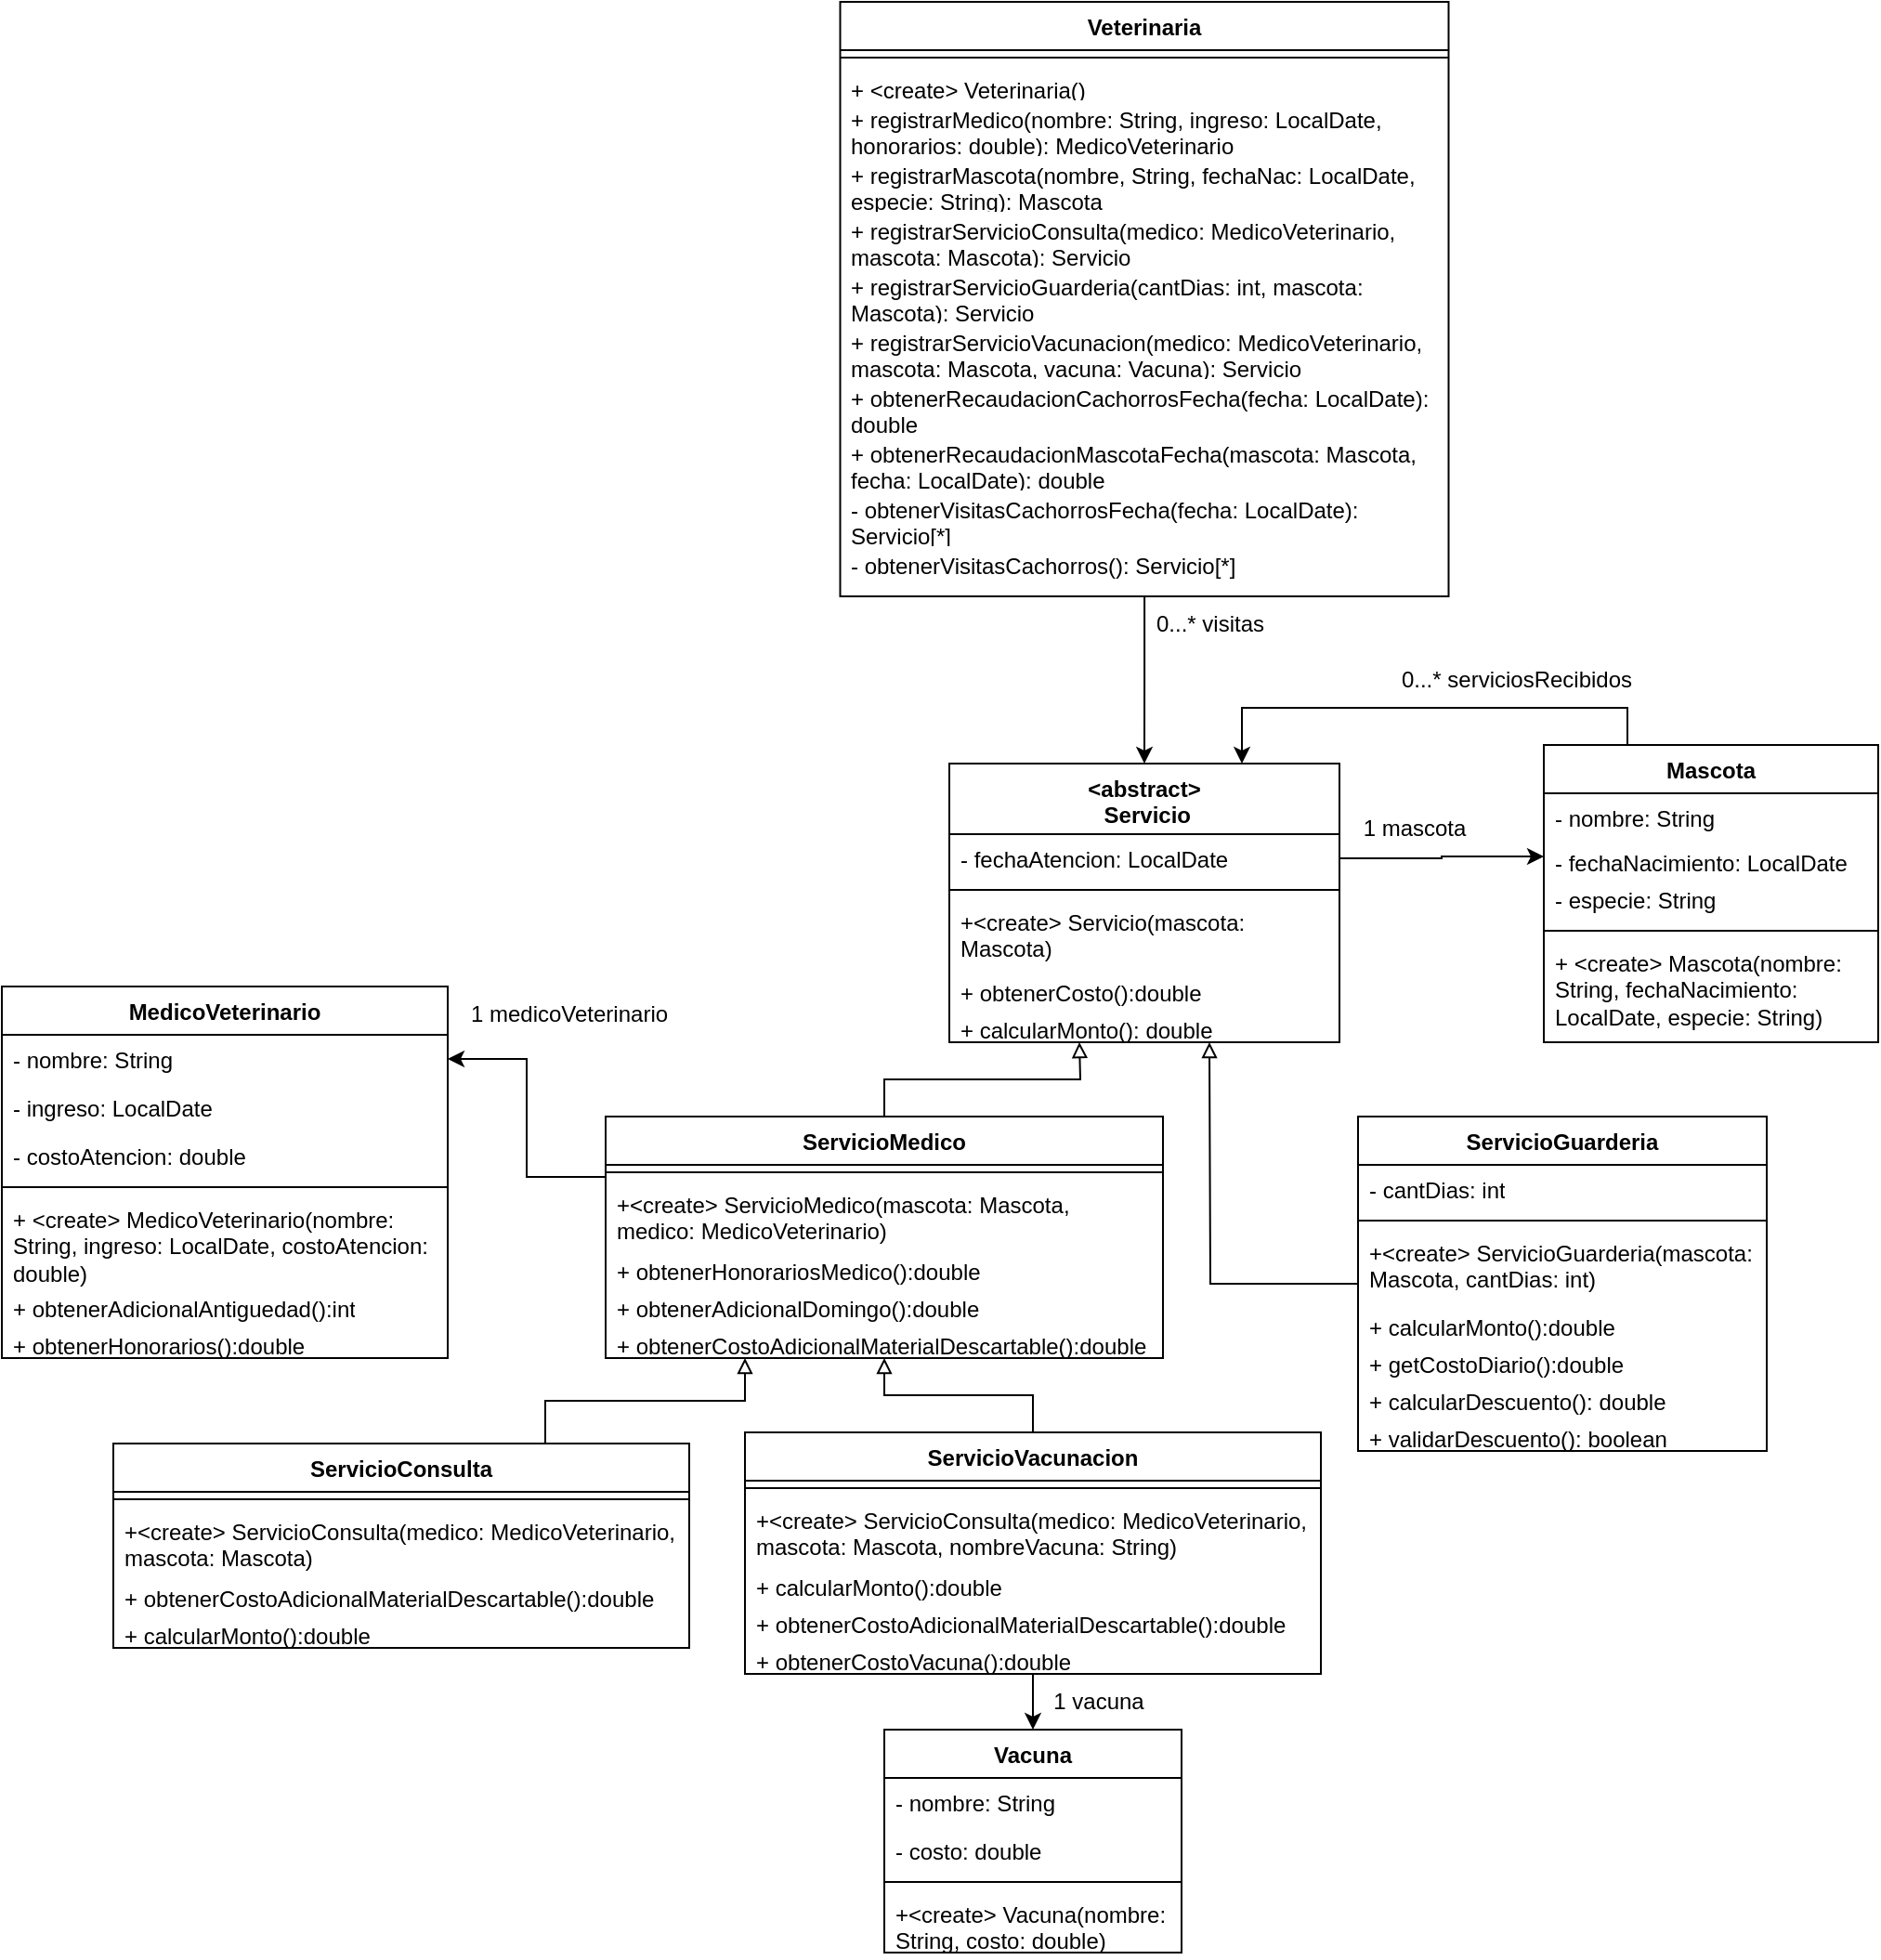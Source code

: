 <mxfile version="24.6.4" type="device">
  <diagram name="Página-1" id="n6-sVwAWyf8gHnhXfX__">
    <mxGraphModel dx="2169" dy="1588" grid="1" gridSize="10" guides="1" tooltips="1" connect="1" arrows="1" fold="1" page="1" pageScale="1" pageWidth="827" pageHeight="1169" math="0" shadow="0">
      <root>
        <mxCell id="0" />
        <mxCell id="1" parent="0" />
        <mxCell id="yovhA4nv8gZV7ZrJ8D_x-58" style="edgeStyle=orthogonalEdgeStyle;rounded=0;orthogonalLoop=1;jettySize=auto;html=1;entryX=0.5;entryY=0;entryDx=0;entryDy=0;" parent="1" source="yovhA4nv8gZV7ZrJ8D_x-1" target="yovhA4nv8gZV7ZrJ8D_x-17" edge="1">
          <mxGeometry relative="1" as="geometry" />
        </mxCell>
        <mxCell id="yovhA4nv8gZV7ZrJ8D_x-1" value="Veterinaria" style="swimlane;fontStyle=1;align=center;verticalAlign=top;childLayout=stackLayout;horizontal=1;startSize=26;horizontalStack=0;resizeParent=1;resizeParentMax=0;resizeLast=0;collapsible=1;marginBottom=0;whiteSpace=wrap;html=1;" parent="1" vertex="1">
          <mxGeometry x="-8.75" y="50" width="327.5" height="320" as="geometry" />
        </mxCell>
        <mxCell id="yovhA4nv8gZV7ZrJ8D_x-3" value="" style="line;strokeWidth=1;fillColor=none;align=left;verticalAlign=middle;spacingTop=-1;spacingLeft=3;spacingRight=3;rotatable=0;labelPosition=right;points=[];portConstraint=eastwest;strokeColor=inherit;" parent="yovhA4nv8gZV7ZrJ8D_x-1" vertex="1">
          <mxGeometry y="26" width="327.5" height="8" as="geometry" />
        </mxCell>
        <mxCell id="rtKth9LY5wfFraGsRjfr-1" value="+ &amp;lt;create&amp;gt; Veterinaria()" style="text;strokeColor=none;fillColor=none;align=left;verticalAlign=top;spacingLeft=4;spacingRight=4;overflow=hidden;rotatable=0;points=[[0,0.5],[1,0.5]];portConstraint=eastwest;whiteSpace=wrap;html=1;" vertex="1" parent="yovhA4nv8gZV7ZrJ8D_x-1">
          <mxGeometry y="34" width="327.5" height="16" as="geometry" />
        </mxCell>
        <mxCell id="rtKth9LY5wfFraGsRjfr-3" value="+ registrarMedico(nombre: String, ingreso: LocalDate, honorarios: double): MedicoVeterinario" style="text;strokeColor=none;fillColor=none;align=left;verticalAlign=top;spacingLeft=4;spacingRight=4;overflow=hidden;rotatable=0;points=[[0,0.5],[1,0.5]];portConstraint=eastwest;whiteSpace=wrap;html=1;" vertex="1" parent="yovhA4nv8gZV7ZrJ8D_x-1">
          <mxGeometry y="50" width="327.5" height="30" as="geometry" />
        </mxCell>
        <mxCell id="yovhA4nv8gZV7ZrJ8D_x-4" value="+ registrarMascota(nombre, String, fechaNac: LocalDate, especie: String): Mascota" style="text;strokeColor=none;fillColor=none;align=left;verticalAlign=top;spacingLeft=4;spacingRight=4;overflow=hidden;rotatable=0;points=[[0,0.5],[1,0.5]];portConstraint=eastwest;whiteSpace=wrap;html=1;" parent="yovhA4nv8gZV7ZrJ8D_x-1" vertex="1">
          <mxGeometry y="80" width="327.5" height="30" as="geometry" />
        </mxCell>
        <mxCell id="rtKth9LY5wfFraGsRjfr-5" value="+ registrarServicioConsulta(medico: MedicoVeterinario, mascota: Mascota): Servicio" style="text;strokeColor=none;fillColor=none;align=left;verticalAlign=top;spacingLeft=4;spacingRight=4;overflow=hidden;rotatable=0;points=[[0,0.5],[1,0.5]];portConstraint=eastwest;whiteSpace=wrap;html=1;" vertex="1" parent="yovhA4nv8gZV7ZrJ8D_x-1">
          <mxGeometry y="110" width="327.5" height="30" as="geometry" />
        </mxCell>
        <mxCell id="rtKth9LY5wfFraGsRjfr-4" value="+ registrarServicioGuarderia(cantDias: int, mascota: Mascota): Servicio" style="text;strokeColor=none;fillColor=none;align=left;verticalAlign=top;spacingLeft=4;spacingRight=4;overflow=hidden;rotatable=0;points=[[0,0.5],[1,0.5]];portConstraint=eastwest;whiteSpace=wrap;html=1;" vertex="1" parent="yovhA4nv8gZV7ZrJ8D_x-1">
          <mxGeometry y="140" width="327.5" height="30" as="geometry" />
        </mxCell>
        <mxCell id="rtKth9LY5wfFraGsRjfr-7" value="+ registrarServicioVacunacion(medico: MedicoVeterinario, mascota: Mascota, vacuna: Vacuna): Servicio" style="text;strokeColor=none;fillColor=none;align=left;verticalAlign=top;spacingLeft=4;spacingRight=4;overflow=hidden;rotatable=0;points=[[0,0.5],[1,0.5]];portConstraint=eastwest;whiteSpace=wrap;html=1;" vertex="1" parent="yovhA4nv8gZV7ZrJ8D_x-1">
          <mxGeometry y="170" width="327.5" height="30" as="geometry" />
        </mxCell>
        <mxCell id="rtKth9LY5wfFraGsRjfr-8" value="+ obtenerRecaudacionCachorrosFecha(fecha: LocalDate): double" style="text;strokeColor=none;fillColor=none;align=left;verticalAlign=top;spacingLeft=4;spacingRight=4;overflow=hidden;rotatable=0;points=[[0,0.5],[1,0.5]];portConstraint=eastwest;whiteSpace=wrap;html=1;" vertex="1" parent="yovhA4nv8gZV7ZrJ8D_x-1">
          <mxGeometry y="200" width="327.5" height="30" as="geometry" />
        </mxCell>
        <mxCell id="rtKth9LY5wfFraGsRjfr-10" value="+ obtenerRecaudacionMascotaFecha(mascota: Mascota, fecha: LocalDate): double" style="text;strokeColor=none;fillColor=none;align=left;verticalAlign=top;spacingLeft=4;spacingRight=4;overflow=hidden;rotatable=0;points=[[0,0.5],[1,0.5]];portConstraint=eastwest;whiteSpace=wrap;html=1;" vertex="1" parent="yovhA4nv8gZV7ZrJ8D_x-1">
          <mxGeometry y="230" width="327.5" height="30" as="geometry" />
        </mxCell>
        <mxCell id="rtKth9LY5wfFraGsRjfr-9" value="- obtenerVisitasCachorrosFecha(fecha: LocalDate): Servicio[*]" style="text;strokeColor=none;fillColor=none;align=left;verticalAlign=top;spacingLeft=4;spacingRight=4;overflow=hidden;rotatable=0;points=[[0,0.5],[1,0.5]];portConstraint=eastwest;whiteSpace=wrap;html=1;" vertex="1" parent="yovhA4nv8gZV7ZrJ8D_x-1">
          <mxGeometry y="260" width="327.5" height="30" as="geometry" />
        </mxCell>
        <mxCell id="rtKth9LY5wfFraGsRjfr-11" value="- obtenerVisitasCachorros(): Servicio[*]" style="text;strokeColor=none;fillColor=none;align=left;verticalAlign=top;spacingLeft=4;spacingRight=4;overflow=hidden;rotatable=0;points=[[0,0.5],[1,0.5]];portConstraint=eastwest;whiteSpace=wrap;html=1;" vertex="1" parent="yovhA4nv8gZV7ZrJ8D_x-1">
          <mxGeometry y="290" width="327.5" height="30" as="geometry" />
        </mxCell>
        <mxCell id="yovhA4nv8gZV7ZrJ8D_x-5" value="MedicoVeterinario" style="swimlane;fontStyle=1;align=center;verticalAlign=top;childLayout=stackLayout;horizontal=1;startSize=26;horizontalStack=0;resizeParent=1;resizeParentMax=0;resizeLast=0;collapsible=1;marginBottom=0;whiteSpace=wrap;html=1;" parent="1" vertex="1">
          <mxGeometry x="-460" y="580" width="240" height="200" as="geometry" />
        </mxCell>
        <mxCell id="yovhA4nv8gZV7ZrJ8D_x-6" value="- nombre: String" style="text;strokeColor=none;fillColor=none;align=left;verticalAlign=top;spacingLeft=4;spacingRight=4;overflow=hidden;rotatable=0;points=[[0,0.5],[1,0.5]];portConstraint=eastwest;whiteSpace=wrap;html=1;" parent="yovhA4nv8gZV7ZrJ8D_x-5" vertex="1">
          <mxGeometry y="26" width="240" height="26" as="geometry" />
        </mxCell>
        <mxCell id="yovhA4nv8gZV7ZrJ8D_x-10" value="- ingreso: LocalDate" style="text;strokeColor=none;fillColor=none;align=left;verticalAlign=top;spacingLeft=4;spacingRight=4;overflow=hidden;rotatable=0;points=[[0,0.5],[1,0.5]];portConstraint=eastwest;whiteSpace=wrap;html=1;" parent="yovhA4nv8gZV7ZrJ8D_x-5" vertex="1">
          <mxGeometry y="52" width="240" height="26" as="geometry" />
        </mxCell>
        <mxCell id="yovhA4nv8gZV7ZrJ8D_x-9" value="- costoAtencion: double" style="text;strokeColor=none;fillColor=none;align=left;verticalAlign=top;spacingLeft=4;spacingRight=4;overflow=hidden;rotatable=0;points=[[0,0.5],[1,0.5]];portConstraint=eastwest;whiteSpace=wrap;html=1;" parent="yovhA4nv8gZV7ZrJ8D_x-5" vertex="1">
          <mxGeometry y="78" width="240" height="26" as="geometry" />
        </mxCell>
        <mxCell id="yovhA4nv8gZV7ZrJ8D_x-7" value="" style="line;strokeWidth=1;fillColor=none;align=left;verticalAlign=middle;spacingTop=-1;spacingLeft=3;spacingRight=3;rotatable=0;labelPosition=right;points=[];portConstraint=eastwest;strokeColor=inherit;" parent="yovhA4nv8gZV7ZrJ8D_x-5" vertex="1">
          <mxGeometry y="104" width="240" height="8" as="geometry" />
        </mxCell>
        <mxCell id="yovhA4nv8gZV7ZrJ8D_x-8" value="+ &amp;lt;create&amp;gt; MedicoVeterinario&lt;span style=&quot;background-color: initial;&quot;&gt;(nombre: String, ingreso: LocalDate, costoAtencion: double)&lt;/span&gt;" style="text;strokeColor=none;fillColor=none;align=left;verticalAlign=top;spacingLeft=4;spacingRight=4;overflow=hidden;rotatable=0;points=[[0,0.5],[1,0.5]];portConstraint=eastwest;whiteSpace=wrap;html=1;" parent="yovhA4nv8gZV7ZrJ8D_x-5" vertex="1">
          <mxGeometry y="112" width="240" height="48" as="geometry" />
        </mxCell>
        <mxCell id="rtKth9LY5wfFraGsRjfr-27" value="+ obtenerAdicionalAntiguedad():int" style="text;strokeColor=none;fillColor=none;align=left;verticalAlign=top;spacingLeft=4;spacingRight=4;overflow=hidden;rotatable=0;points=[[0,0.5],[1,0.5]];portConstraint=eastwest;whiteSpace=wrap;html=1;" vertex="1" parent="yovhA4nv8gZV7ZrJ8D_x-5">
          <mxGeometry y="160" width="240" height="20" as="geometry" />
        </mxCell>
        <mxCell id="rtKth9LY5wfFraGsRjfr-28" value="+ obtenerHonorarios():double" style="text;strokeColor=none;fillColor=none;align=left;verticalAlign=top;spacingLeft=4;spacingRight=4;overflow=hidden;rotatable=0;points=[[0,0.5],[1,0.5]];portConstraint=eastwest;whiteSpace=wrap;html=1;" vertex="1" parent="yovhA4nv8gZV7ZrJ8D_x-5">
          <mxGeometry y="180" width="240" height="20" as="geometry" />
        </mxCell>
        <mxCell id="yovhA4nv8gZV7ZrJ8D_x-55" style="edgeStyle=orthogonalEdgeStyle;rounded=0;orthogonalLoop=1;jettySize=auto;html=1;exitX=0.25;exitY=0;exitDx=0;exitDy=0;entryX=0.75;entryY=0;entryDx=0;entryDy=0;" parent="1" source="yovhA4nv8gZV7ZrJ8D_x-11" target="yovhA4nv8gZV7ZrJ8D_x-17" edge="1">
          <mxGeometry relative="1" as="geometry" />
        </mxCell>
        <mxCell id="yovhA4nv8gZV7ZrJ8D_x-11" value="Mascota" style="swimlane;fontStyle=1;align=center;verticalAlign=top;childLayout=stackLayout;horizontal=1;startSize=26;horizontalStack=0;resizeParent=1;resizeParentMax=0;resizeLast=0;collapsible=1;marginBottom=0;whiteSpace=wrap;html=1;" parent="1" vertex="1">
          <mxGeometry x="370" y="450" width="180" height="160" as="geometry" />
        </mxCell>
        <mxCell id="yovhA4nv8gZV7ZrJ8D_x-12" value="- nombre: String" style="text;strokeColor=none;fillColor=none;align=left;verticalAlign=top;spacingLeft=4;spacingRight=4;overflow=hidden;rotatable=0;points=[[0,0.5],[1,0.5]];portConstraint=eastwest;whiteSpace=wrap;html=1;" parent="yovhA4nv8gZV7ZrJ8D_x-11" vertex="1">
          <mxGeometry y="26" width="180" height="24" as="geometry" />
        </mxCell>
        <mxCell id="yovhA4nv8gZV7ZrJ8D_x-15" value="- fechaNacimiento: LocalDate" style="text;strokeColor=none;fillColor=none;align=left;verticalAlign=top;spacingLeft=4;spacingRight=4;overflow=hidden;rotatable=0;points=[[0,0.5],[1,0.5]];portConstraint=eastwest;whiteSpace=wrap;html=1;" parent="yovhA4nv8gZV7ZrJ8D_x-11" vertex="1">
          <mxGeometry y="50" width="180" height="20" as="geometry" />
        </mxCell>
        <mxCell id="yovhA4nv8gZV7ZrJ8D_x-16" value="- especie: String" style="text;strokeColor=none;fillColor=none;align=left;verticalAlign=top;spacingLeft=4;spacingRight=4;overflow=hidden;rotatable=0;points=[[0,0.5],[1,0.5]];portConstraint=eastwest;whiteSpace=wrap;html=1;" parent="yovhA4nv8gZV7ZrJ8D_x-11" vertex="1">
          <mxGeometry y="70" width="180" height="26" as="geometry" />
        </mxCell>
        <mxCell id="yovhA4nv8gZV7ZrJ8D_x-13" value="" style="line;strokeWidth=1;fillColor=none;align=left;verticalAlign=middle;spacingTop=-1;spacingLeft=3;spacingRight=3;rotatable=0;labelPosition=right;points=[];portConstraint=eastwest;strokeColor=inherit;" parent="yovhA4nv8gZV7ZrJ8D_x-11" vertex="1">
          <mxGeometry y="96" width="180" height="8" as="geometry" />
        </mxCell>
        <mxCell id="yovhA4nv8gZV7ZrJ8D_x-14" value="+ &amp;lt;create&amp;gt; Mascota(nombre: String, fechaNacimiento: LocalDate, especie: String)" style="text;strokeColor=none;fillColor=none;align=left;verticalAlign=top;spacingLeft=4;spacingRight=4;overflow=hidden;rotatable=0;points=[[0,0.5],[1,0.5]];portConstraint=eastwest;whiteSpace=wrap;html=1;" parent="yovhA4nv8gZV7ZrJ8D_x-11" vertex="1">
          <mxGeometry y="104" width="180" height="56" as="geometry" />
        </mxCell>
        <mxCell id="yovhA4nv8gZV7ZrJ8D_x-17" value="&amp;lt;abstract&amp;gt;&lt;div&gt;&amp;nbsp;Servicio&lt;/div&gt;" style="swimlane;fontStyle=1;align=center;verticalAlign=top;childLayout=stackLayout;horizontal=1;startSize=38;horizontalStack=0;resizeParent=1;resizeParentMax=0;resizeLast=0;collapsible=1;marginBottom=0;whiteSpace=wrap;html=1;" parent="1" vertex="1">
          <mxGeometry x="50" y="460" width="210" height="150" as="geometry" />
        </mxCell>
        <mxCell id="yovhA4nv8gZV7ZrJ8D_x-18" value="- fechaAtencion: LocalDate" style="text;strokeColor=none;fillColor=none;align=left;verticalAlign=top;spacingLeft=4;spacingRight=4;overflow=hidden;rotatable=0;points=[[0,0.5],[1,0.5]];portConstraint=eastwest;whiteSpace=wrap;html=1;" parent="yovhA4nv8gZV7ZrJ8D_x-17" vertex="1">
          <mxGeometry y="38" width="210" height="26" as="geometry" />
        </mxCell>
        <mxCell id="yovhA4nv8gZV7ZrJ8D_x-19" value="" style="line;strokeWidth=1;fillColor=none;align=left;verticalAlign=middle;spacingTop=-1;spacingLeft=3;spacingRight=3;rotatable=0;labelPosition=right;points=[];portConstraint=eastwest;strokeColor=inherit;" parent="yovhA4nv8gZV7ZrJ8D_x-17" vertex="1">
          <mxGeometry y="64" width="210" height="8" as="geometry" />
        </mxCell>
        <mxCell id="yovhA4nv8gZV7ZrJ8D_x-20" value="+&amp;lt;create&amp;gt; Servicio(mascota: Mascota)" style="text;strokeColor=none;fillColor=none;align=left;verticalAlign=top;spacingLeft=4;spacingRight=4;overflow=hidden;rotatable=0;points=[[0,0.5],[1,0.5]];portConstraint=eastwest;whiteSpace=wrap;html=1;" parent="yovhA4nv8gZV7ZrJ8D_x-17" vertex="1">
          <mxGeometry y="72" width="210" height="38" as="geometry" />
        </mxCell>
        <mxCell id="rtKth9LY5wfFraGsRjfr-13" value="+ obtenerCosto():double" style="text;strokeColor=none;fillColor=none;align=left;verticalAlign=top;spacingLeft=4;spacingRight=4;overflow=hidden;rotatable=0;points=[[0,0.5],[1,0.5]];portConstraint=eastwest;whiteSpace=wrap;html=1;" vertex="1" parent="yovhA4nv8gZV7ZrJ8D_x-17">
          <mxGeometry y="110" width="210" height="20" as="geometry" />
        </mxCell>
        <mxCell id="rtKth9LY5wfFraGsRjfr-14" value="+ calcularMonto(): double" style="text;strokeColor=none;fillColor=none;align=left;verticalAlign=top;spacingLeft=4;spacingRight=4;overflow=hidden;rotatable=0;points=[[0,0.5],[1,0.5]];portConstraint=eastwest;whiteSpace=wrap;html=1;" vertex="1" parent="yovhA4nv8gZV7ZrJ8D_x-17">
          <mxGeometry y="130" width="210" height="20" as="geometry" />
        </mxCell>
        <mxCell id="yovhA4nv8gZV7ZrJ8D_x-47" style="edgeStyle=orthogonalEdgeStyle;rounded=0;orthogonalLoop=1;jettySize=auto;html=1;exitX=0.75;exitY=0;exitDx=0;exitDy=0;entryX=0.25;entryY=1;entryDx=0;entryDy=0;endArrow=block;endFill=0;" parent="1" source="yovhA4nv8gZV7ZrJ8D_x-21" target="yovhA4nv8gZV7ZrJ8D_x-41" edge="1">
          <mxGeometry relative="1" as="geometry">
            <mxPoint x="-40" y="730" as="targetPoint" />
          </mxGeometry>
        </mxCell>
        <mxCell id="yovhA4nv8gZV7ZrJ8D_x-21" value="ServicioConsulta" style="swimlane;fontStyle=1;align=center;verticalAlign=top;childLayout=stackLayout;horizontal=1;startSize=26;horizontalStack=0;resizeParent=1;resizeParentMax=0;resizeLast=0;collapsible=1;marginBottom=0;whiteSpace=wrap;html=1;" parent="1" vertex="1">
          <mxGeometry x="-400" y="826" width="310" height="110" as="geometry" />
        </mxCell>
        <mxCell id="yovhA4nv8gZV7ZrJ8D_x-23" value="" style="line;strokeWidth=1;fillColor=none;align=left;verticalAlign=middle;spacingTop=-1;spacingLeft=3;spacingRight=3;rotatable=0;labelPosition=right;points=[];portConstraint=eastwest;strokeColor=inherit;" parent="yovhA4nv8gZV7ZrJ8D_x-21" vertex="1">
          <mxGeometry y="26" width="310" height="8" as="geometry" />
        </mxCell>
        <mxCell id="yovhA4nv8gZV7ZrJ8D_x-25" value="+&amp;lt;create&amp;gt; ServicioConsulta(medico:&amp;nbsp;&lt;span style=&quot;text-align: center;&quot;&gt;MedicoVeterinario&lt;/span&gt;, mascota: Mascota)" style="text;strokeColor=none;fillColor=none;align=left;verticalAlign=top;spacingLeft=4;spacingRight=4;overflow=hidden;rotatable=0;points=[[0,0.5],[1,0.5]];portConstraint=eastwest;whiteSpace=wrap;html=1;" parent="yovhA4nv8gZV7ZrJ8D_x-21" vertex="1">
          <mxGeometry y="34" width="310" height="36" as="geometry" />
        </mxCell>
        <mxCell id="rtKth9LY5wfFraGsRjfr-26" value="+ obtenerCostoAdicionalMaterialDescartable():double" style="text;strokeColor=none;fillColor=none;align=left;verticalAlign=top;spacingLeft=4;spacingRight=4;overflow=hidden;rotatable=0;points=[[0,0.5],[1,0.5]];portConstraint=eastwest;whiteSpace=wrap;html=1;" vertex="1" parent="yovhA4nv8gZV7ZrJ8D_x-21">
          <mxGeometry y="70" width="310" height="20" as="geometry" />
        </mxCell>
        <mxCell id="rtKth9LY5wfFraGsRjfr-23" value="+ calcularMonto():double" style="text;strokeColor=none;fillColor=none;align=left;verticalAlign=top;spacingLeft=4;spacingRight=4;overflow=hidden;rotatable=0;points=[[0,0.5],[1,0.5]];portConstraint=eastwest;whiteSpace=wrap;html=1;" vertex="1" parent="yovhA4nv8gZV7ZrJ8D_x-21">
          <mxGeometry y="90" width="310" height="20" as="geometry" />
        </mxCell>
        <mxCell id="yovhA4nv8gZV7ZrJ8D_x-35" style="edgeStyle=orthogonalEdgeStyle;rounded=0;orthogonalLoop=1;jettySize=auto;html=1;exitX=0.5;exitY=1;exitDx=0;exitDy=0;entryX=0.5;entryY=0;entryDx=0;entryDy=0;" parent="1" source="yovhA4nv8gZV7ZrJ8D_x-26" target="yovhA4nv8gZV7ZrJ8D_x-30" edge="1">
          <mxGeometry relative="1" as="geometry" />
        </mxCell>
        <mxCell id="yovhA4nv8gZV7ZrJ8D_x-48" style="edgeStyle=orthogonalEdgeStyle;rounded=0;orthogonalLoop=1;jettySize=auto;html=1;entryX=0.5;entryY=1;entryDx=0;entryDy=0;endArrow=block;endFill=0;" parent="1" source="yovhA4nv8gZV7ZrJ8D_x-26" target="yovhA4nv8gZV7ZrJ8D_x-41" edge="1">
          <mxGeometry relative="1" as="geometry">
            <mxPoint y="780" as="targetPoint" />
          </mxGeometry>
        </mxCell>
        <mxCell id="yovhA4nv8gZV7ZrJ8D_x-26" value="ServicioVacunacion" style="swimlane;fontStyle=1;align=center;verticalAlign=top;childLayout=stackLayout;horizontal=1;startSize=26;horizontalStack=0;resizeParent=1;resizeParentMax=0;resizeLast=0;collapsible=1;marginBottom=0;whiteSpace=wrap;html=1;" parent="1" vertex="1">
          <mxGeometry x="-60" y="820" width="310" height="130" as="geometry" />
        </mxCell>
        <mxCell id="yovhA4nv8gZV7ZrJ8D_x-27" value="" style="line;strokeWidth=1;fillColor=none;align=left;verticalAlign=middle;spacingTop=-1;spacingLeft=3;spacingRight=3;rotatable=0;labelPosition=right;points=[];portConstraint=eastwest;strokeColor=inherit;" parent="yovhA4nv8gZV7ZrJ8D_x-26" vertex="1">
          <mxGeometry y="26" width="310" height="8" as="geometry" />
        </mxCell>
        <mxCell id="yovhA4nv8gZV7ZrJ8D_x-28" value="+&amp;lt;create&amp;gt; ServicioConsulta(medico:&amp;nbsp;&lt;span style=&quot;text-align: center;&quot;&gt;MedicoVeterinario&lt;/span&gt;, mascota: Mascota, nombreVacuna: String)" style="text;strokeColor=none;fillColor=none;align=left;verticalAlign=top;spacingLeft=4;spacingRight=4;overflow=hidden;rotatable=0;points=[[0,0.5],[1,0.5]];portConstraint=eastwest;whiteSpace=wrap;html=1;" parent="yovhA4nv8gZV7ZrJ8D_x-26" vertex="1">
          <mxGeometry y="34" width="310" height="36" as="geometry" />
        </mxCell>
        <mxCell id="rtKth9LY5wfFraGsRjfr-24" value="+ calcularMonto():double" style="text;strokeColor=none;fillColor=none;align=left;verticalAlign=top;spacingLeft=4;spacingRight=4;overflow=hidden;rotatable=0;points=[[0,0.5],[1,0.5]];portConstraint=eastwest;whiteSpace=wrap;html=1;" vertex="1" parent="yovhA4nv8gZV7ZrJ8D_x-26">
          <mxGeometry y="70" width="310" height="20" as="geometry" />
        </mxCell>
        <mxCell id="rtKth9LY5wfFraGsRjfr-25" value="+ obtenerCostoAdicionalMaterialDescartable():double" style="text;strokeColor=none;fillColor=none;align=left;verticalAlign=top;spacingLeft=4;spacingRight=4;overflow=hidden;rotatable=0;points=[[0,0.5],[1,0.5]];portConstraint=eastwest;whiteSpace=wrap;html=1;" vertex="1" parent="yovhA4nv8gZV7ZrJ8D_x-26">
          <mxGeometry y="90" width="310" height="20" as="geometry" />
        </mxCell>
        <mxCell id="rtKth9LY5wfFraGsRjfr-22" value="+ obtenerCostoVacuna():double" style="text;strokeColor=none;fillColor=none;align=left;verticalAlign=top;spacingLeft=4;spacingRight=4;overflow=hidden;rotatable=0;points=[[0,0.5],[1,0.5]];portConstraint=eastwest;whiteSpace=wrap;html=1;" vertex="1" parent="yovhA4nv8gZV7ZrJ8D_x-26">
          <mxGeometry y="110" width="310" height="20" as="geometry" />
        </mxCell>
        <mxCell id="yovhA4nv8gZV7ZrJ8D_x-30" value="Vacuna" style="swimlane;fontStyle=1;align=center;verticalAlign=top;childLayout=stackLayout;horizontal=1;startSize=26;horizontalStack=0;resizeParent=1;resizeParentMax=0;resizeLast=0;collapsible=1;marginBottom=0;whiteSpace=wrap;html=1;" parent="1" vertex="1">
          <mxGeometry x="15" y="980" width="160" height="120" as="geometry" />
        </mxCell>
        <mxCell id="yovhA4nv8gZV7ZrJ8D_x-31" value="- nombre: String" style="text;strokeColor=none;fillColor=none;align=left;verticalAlign=top;spacingLeft=4;spacingRight=4;overflow=hidden;rotatable=0;points=[[0,0.5],[1,0.5]];portConstraint=eastwest;whiteSpace=wrap;html=1;" parent="yovhA4nv8gZV7ZrJ8D_x-30" vertex="1">
          <mxGeometry y="26" width="160" height="26" as="geometry" />
        </mxCell>
        <mxCell id="yovhA4nv8gZV7ZrJ8D_x-34" value="- costo: double" style="text;strokeColor=none;fillColor=none;align=left;verticalAlign=top;spacingLeft=4;spacingRight=4;overflow=hidden;rotatable=0;points=[[0,0.5],[1,0.5]];portConstraint=eastwest;whiteSpace=wrap;html=1;" parent="yovhA4nv8gZV7ZrJ8D_x-30" vertex="1">
          <mxGeometry y="52" width="160" height="26" as="geometry" />
        </mxCell>
        <mxCell id="yovhA4nv8gZV7ZrJ8D_x-32" value="" style="line;strokeWidth=1;fillColor=none;align=left;verticalAlign=middle;spacingTop=-1;spacingLeft=3;spacingRight=3;rotatable=0;labelPosition=right;points=[];portConstraint=eastwest;strokeColor=inherit;" parent="yovhA4nv8gZV7ZrJ8D_x-30" vertex="1">
          <mxGeometry y="78" width="160" height="8" as="geometry" />
        </mxCell>
        <mxCell id="yovhA4nv8gZV7ZrJ8D_x-33" value="+&amp;lt;create&amp;gt; Vacuna(nombre: String, costo: double)" style="text;strokeColor=none;fillColor=none;align=left;verticalAlign=top;spacingLeft=4;spacingRight=4;overflow=hidden;rotatable=0;points=[[0,0.5],[1,0.5]];portConstraint=eastwest;whiteSpace=wrap;html=1;" parent="yovhA4nv8gZV7ZrJ8D_x-30" vertex="1">
          <mxGeometry y="86" width="160" height="34" as="geometry" />
        </mxCell>
        <mxCell id="yovhA4nv8gZV7ZrJ8D_x-36" value="1 vacuna" style="text;html=1;align=center;verticalAlign=middle;resizable=0;points=[];autosize=1;strokeColor=none;fillColor=none;" parent="1" vertex="1">
          <mxGeometry x="95" y="950" width="70" height="30" as="geometry" />
        </mxCell>
        <mxCell id="yovhA4nv8gZV7ZrJ8D_x-50" style="edgeStyle=orthogonalEdgeStyle;rounded=0;orthogonalLoop=1;jettySize=auto;html=1;endArrow=block;endFill=0;" parent="1" source="yovhA4nv8gZV7ZrJ8D_x-37" edge="1">
          <mxGeometry relative="1" as="geometry">
            <mxPoint x="190" y="610" as="targetPoint" />
          </mxGeometry>
        </mxCell>
        <mxCell id="yovhA4nv8gZV7ZrJ8D_x-37" value="ServicioGuarderia" style="swimlane;fontStyle=1;align=center;verticalAlign=top;childLayout=stackLayout;horizontal=1;startSize=26;horizontalStack=0;resizeParent=1;resizeParentMax=0;resizeLast=0;collapsible=1;marginBottom=0;whiteSpace=wrap;html=1;" parent="1" vertex="1">
          <mxGeometry x="270" y="650" width="220" height="180" as="geometry" />
        </mxCell>
        <mxCell id="yovhA4nv8gZV7ZrJ8D_x-38" value="- cantDias: int" style="text;strokeColor=none;fillColor=none;align=left;verticalAlign=top;spacingLeft=4;spacingRight=4;overflow=hidden;rotatable=0;points=[[0,0.5],[1,0.5]];portConstraint=eastwest;whiteSpace=wrap;html=1;" parent="yovhA4nv8gZV7ZrJ8D_x-37" vertex="1">
          <mxGeometry y="26" width="220" height="26" as="geometry" />
        </mxCell>
        <mxCell id="yovhA4nv8gZV7ZrJ8D_x-39" value="" style="line;strokeWidth=1;fillColor=none;align=left;verticalAlign=middle;spacingTop=-1;spacingLeft=3;spacingRight=3;rotatable=0;labelPosition=right;points=[];portConstraint=eastwest;strokeColor=inherit;" parent="yovhA4nv8gZV7ZrJ8D_x-37" vertex="1">
          <mxGeometry y="52" width="220" height="8" as="geometry" />
        </mxCell>
        <mxCell id="yovhA4nv8gZV7ZrJ8D_x-40" value="+&amp;lt;create&amp;gt; ServicioGuarderia(mascota: Mascota, cantDias: int)" style="text;strokeColor=none;fillColor=none;align=left;verticalAlign=top;spacingLeft=4;spacingRight=4;overflow=hidden;rotatable=0;points=[[0,0.5],[1,0.5]];portConstraint=eastwest;whiteSpace=wrap;html=1;" parent="yovhA4nv8gZV7ZrJ8D_x-37" vertex="1">
          <mxGeometry y="60" width="220" height="40" as="geometry" />
        </mxCell>
        <mxCell id="rtKth9LY5wfFraGsRjfr-15" value="+ calcularMonto():double" style="text;strokeColor=none;fillColor=none;align=left;verticalAlign=top;spacingLeft=4;spacingRight=4;overflow=hidden;rotatable=0;points=[[0,0.5],[1,0.5]];portConstraint=eastwest;whiteSpace=wrap;html=1;" vertex="1" parent="yovhA4nv8gZV7ZrJ8D_x-37">
          <mxGeometry y="100" width="220" height="20" as="geometry" />
        </mxCell>
        <mxCell id="rtKth9LY5wfFraGsRjfr-16" value="+ getCostoDiario():double" style="text;strokeColor=none;fillColor=none;align=left;verticalAlign=top;spacingLeft=4;spacingRight=4;overflow=hidden;rotatable=0;points=[[0,0.5],[1,0.5]];portConstraint=eastwest;whiteSpace=wrap;html=1;" vertex="1" parent="yovhA4nv8gZV7ZrJ8D_x-37">
          <mxGeometry y="120" width="220" height="20" as="geometry" />
        </mxCell>
        <mxCell id="rtKth9LY5wfFraGsRjfr-18" value="+ calcularDescuento(): double" style="text;strokeColor=none;fillColor=none;align=left;verticalAlign=top;spacingLeft=4;spacingRight=4;overflow=hidden;rotatable=0;points=[[0,0.5],[1,0.5]];portConstraint=eastwest;whiteSpace=wrap;html=1;" vertex="1" parent="yovhA4nv8gZV7ZrJ8D_x-37">
          <mxGeometry y="140" width="220" height="20" as="geometry" />
        </mxCell>
        <mxCell id="rtKth9LY5wfFraGsRjfr-17" value="+ validarDescuento(): boolean" style="text;strokeColor=none;fillColor=none;align=left;verticalAlign=top;spacingLeft=4;spacingRight=4;overflow=hidden;rotatable=0;points=[[0,0.5],[1,0.5]];portConstraint=eastwest;whiteSpace=wrap;html=1;" vertex="1" parent="yovhA4nv8gZV7ZrJ8D_x-37">
          <mxGeometry y="160" width="220" height="20" as="geometry" />
        </mxCell>
        <mxCell id="yovhA4nv8gZV7ZrJ8D_x-54" style="edgeStyle=orthogonalEdgeStyle;rounded=0;orthogonalLoop=1;jettySize=auto;html=1;exitX=0;exitY=0.25;exitDx=0;exitDy=0;entryX=1;entryY=0.5;entryDx=0;entryDy=0;" parent="1" source="yovhA4nv8gZV7ZrJ8D_x-41" target="yovhA4nv8gZV7ZrJ8D_x-6" edge="1">
          <mxGeometry relative="1" as="geometry" />
        </mxCell>
        <mxCell id="yovhA4nv8gZV7ZrJ8D_x-41" value="ServicioMedico" style="swimlane;fontStyle=1;align=center;verticalAlign=top;childLayout=stackLayout;horizontal=1;startSize=26;horizontalStack=0;resizeParent=1;resizeParentMax=0;resizeLast=0;collapsible=1;marginBottom=0;whiteSpace=wrap;html=1;" parent="1" vertex="1">
          <mxGeometry x="-135" y="650" width="300" height="130" as="geometry" />
        </mxCell>
        <mxCell id="yovhA4nv8gZV7ZrJ8D_x-43" value="" style="line;strokeWidth=1;fillColor=none;align=left;verticalAlign=middle;spacingTop=-1;spacingLeft=3;spacingRight=3;rotatable=0;labelPosition=right;points=[];portConstraint=eastwest;strokeColor=inherit;" parent="yovhA4nv8gZV7ZrJ8D_x-41" vertex="1">
          <mxGeometry y="26" width="300" height="8" as="geometry" />
        </mxCell>
        <mxCell id="yovhA4nv8gZV7ZrJ8D_x-44" value="+&amp;lt;create&amp;gt; ServicioMedico(mascota: Mascota, medico:&amp;nbsp;&lt;span style=&quot;text-align: center;&quot;&gt;MedicoVeterinario&lt;/span&gt;)" style="text;strokeColor=none;fillColor=none;align=left;verticalAlign=top;spacingLeft=4;spacingRight=4;overflow=hidden;rotatable=0;points=[[0,0.5],[1,0.5]];portConstraint=eastwest;whiteSpace=wrap;html=1;" parent="yovhA4nv8gZV7ZrJ8D_x-41" vertex="1">
          <mxGeometry y="34" width="300" height="36" as="geometry" />
        </mxCell>
        <mxCell id="rtKth9LY5wfFraGsRjfr-19" value="+ obtenerHonorariosMedico():double" style="text;strokeColor=none;fillColor=none;align=left;verticalAlign=top;spacingLeft=4;spacingRight=4;overflow=hidden;rotatable=0;points=[[0,0.5],[1,0.5]];portConstraint=eastwest;whiteSpace=wrap;html=1;" vertex="1" parent="yovhA4nv8gZV7ZrJ8D_x-41">
          <mxGeometry y="70" width="300" height="20" as="geometry" />
        </mxCell>
        <mxCell id="rtKth9LY5wfFraGsRjfr-20" value="+ obtenerAdicionalDomingo():double" style="text;strokeColor=none;fillColor=none;align=left;verticalAlign=top;spacingLeft=4;spacingRight=4;overflow=hidden;rotatable=0;points=[[0,0.5],[1,0.5]];portConstraint=eastwest;whiteSpace=wrap;html=1;" vertex="1" parent="yovhA4nv8gZV7ZrJ8D_x-41">
          <mxGeometry y="90" width="300" height="20" as="geometry" />
        </mxCell>
        <mxCell id="rtKth9LY5wfFraGsRjfr-21" value="+ obtenerCostoAdicionalMaterialDescartable():double" style="text;strokeColor=none;fillColor=none;align=left;verticalAlign=top;spacingLeft=4;spacingRight=4;overflow=hidden;rotatable=0;points=[[0,0.5],[1,0.5]];portConstraint=eastwest;whiteSpace=wrap;html=1;" vertex="1" parent="yovhA4nv8gZV7ZrJ8D_x-41">
          <mxGeometry y="110" width="300" height="20" as="geometry" />
        </mxCell>
        <mxCell id="yovhA4nv8gZV7ZrJ8D_x-49" style="edgeStyle=orthogonalEdgeStyle;rounded=0;orthogonalLoop=1;jettySize=auto;html=1;endArrow=block;endFill=0;" parent="1" source="yovhA4nv8gZV7ZrJ8D_x-41" edge="1">
          <mxGeometry relative="1" as="geometry">
            <mxPoint x="120" y="610" as="targetPoint" />
          </mxGeometry>
        </mxCell>
        <mxCell id="yovhA4nv8gZV7ZrJ8D_x-51" style="edgeStyle=orthogonalEdgeStyle;rounded=0;orthogonalLoop=1;jettySize=auto;html=1;exitX=1;exitY=0.5;exitDx=0;exitDy=0;entryX=0;entryY=0.5;entryDx=0;entryDy=0;" parent="1" source="yovhA4nv8gZV7ZrJ8D_x-18" target="yovhA4nv8gZV7ZrJ8D_x-15" edge="1">
          <mxGeometry relative="1" as="geometry" />
        </mxCell>
        <mxCell id="yovhA4nv8gZV7ZrJ8D_x-52" value="1 mascota" style="text;html=1;align=center;verticalAlign=middle;resizable=0;points=[];autosize=1;strokeColor=none;fillColor=none;" parent="1" vertex="1">
          <mxGeometry x="260" y="480" width="80" height="30" as="geometry" />
        </mxCell>
        <mxCell id="yovhA4nv8gZV7ZrJ8D_x-53" value="1 medicoVeterinario" style="text;html=1;align=center;verticalAlign=middle;resizable=0;points=[];autosize=1;strokeColor=none;fillColor=none;" parent="1" vertex="1">
          <mxGeometry x="-220" y="580" width="130" height="30" as="geometry" />
        </mxCell>
        <mxCell id="yovhA4nv8gZV7ZrJ8D_x-56" value="0...* serviciosRecibidos" style="text;html=1;align=center;verticalAlign=middle;resizable=0;points=[];autosize=1;strokeColor=none;fillColor=none;" parent="1" vertex="1">
          <mxGeometry x="280" y="400" width="150" height="30" as="geometry" />
        </mxCell>
        <mxCell id="yovhA4nv8gZV7ZrJ8D_x-59" value="0...* visitas" style="text;html=1;align=center;verticalAlign=middle;resizable=0;points=[];autosize=1;strokeColor=none;fillColor=none;" parent="1" vertex="1">
          <mxGeometry x="150" y="370" width="80" height="30" as="geometry" />
        </mxCell>
      </root>
    </mxGraphModel>
  </diagram>
</mxfile>
